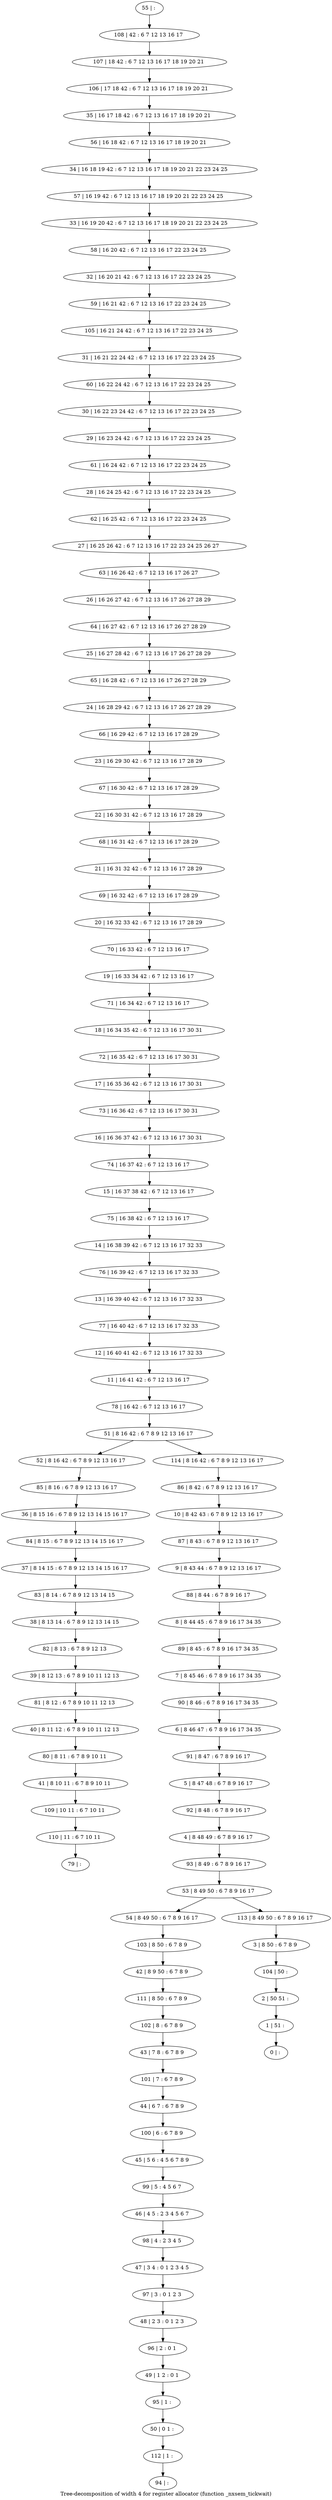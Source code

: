 digraph G {
graph [label="Tree-decomposition of width 4 for register allocator (function _nxsem_tickwait)"]
0[label="0 | : "];
1[label="1 | 51 : "];
2[label="2 | 50 51 : "];
3[label="3 | 8 50 : 6 7 8 9 "];
4[label="4 | 8 48 49 : 6 7 8 9 16 17 "];
5[label="5 | 8 47 48 : 6 7 8 9 16 17 "];
6[label="6 | 8 46 47 : 6 7 8 9 16 17 34 35 "];
7[label="7 | 8 45 46 : 6 7 8 9 16 17 34 35 "];
8[label="8 | 8 44 45 : 6 7 8 9 16 17 34 35 "];
9[label="9 | 8 43 44 : 6 7 8 9 12 13 16 17 "];
10[label="10 | 8 42 43 : 6 7 8 9 12 13 16 17 "];
11[label="11 | 16 41 42 : 6 7 12 13 16 17 "];
12[label="12 | 16 40 41 42 : 6 7 12 13 16 17 32 33 "];
13[label="13 | 16 39 40 42 : 6 7 12 13 16 17 32 33 "];
14[label="14 | 16 38 39 42 : 6 7 12 13 16 17 32 33 "];
15[label="15 | 16 37 38 42 : 6 7 12 13 16 17 "];
16[label="16 | 16 36 37 42 : 6 7 12 13 16 17 30 31 "];
17[label="17 | 16 35 36 42 : 6 7 12 13 16 17 30 31 "];
18[label="18 | 16 34 35 42 : 6 7 12 13 16 17 30 31 "];
19[label="19 | 16 33 34 42 : 6 7 12 13 16 17 "];
20[label="20 | 16 32 33 42 : 6 7 12 13 16 17 28 29 "];
21[label="21 | 16 31 32 42 : 6 7 12 13 16 17 28 29 "];
22[label="22 | 16 30 31 42 : 6 7 12 13 16 17 28 29 "];
23[label="23 | 16 29 30 42 : 6 7 12 13 16 17 28 29 "];
24[label="24 | 16 28 29 42 : 6 7 12 13 16 17 26 27 28 29 "];
25[label="25 | 16 27 28 42 : 6 7 12 13 16 17 26 27 28 29 "];
26[label="26 | 16 26 27 42 : 6 7 12 13 16 17 26 27 28 29 "];
27[label="27 | 16 25 26 42 : 6 7 12 13 16 17 22 23 24 25 26 27 "];
28[label="28 | 16 24 25 42 : 6 7 12 13 16 17 22 23 24 25 "];
29[label="29 | 16 23 24 42 : 6 7 12 13 16 17 22 23 24 25 "];
30[label="30 | 16 22 23 24 42 : 6 7 12 13 16 17 22 23 24 25 "];
31[label="31 | 16 21 22 24 42 : 6 7 12 13 16 17 22 23 24 25 "];
32[label="32 | 16 20 21 42 : 6 7 12 13 16 17 22 23 24 25 "];
33[label="33 | 16 19 20 42 : 6 7 12 13 16 17 18 19 20 21 22 23 24 25 "];
34[label="34 | 16 18 19 42 : 6 7 12 13 16 17 18 19 20 21 22 23 24 25 "];
35[label="35 | 16 17 18 42 : 6 7 12 13 16 17 18 19 20 21 "];
36[label="36 | 8 15 16 : 6 7 8 9 12 13 14 15 16 17 "];
37[label="37 | 8 14 15 : 6 7 8 9 12 13 14 15 16 17 "];
38[label="38 | 8 13 14 : 6 7 8 9 12 13 14 15 "];
39[label="39 | 8 12 13 : 6 7 8 9 10 11 12 13 "];
40[label="40 | 8 11 12 : 6 7 8 9 10 11 12 13 "];
41[label="41 | 8 10 11 : 6 7 8 9 10 11 "];
42[label="42 | 8 9 50 : 6 7 8 9 "];
43[label="43 | 7 8 : 6 7 8 9 "];
44[label="44 | 6 7 : 6 7 8 9 "];
45[label="45 | 5 6 : 4 5 6 7 8 9 "];
46[label="46 | 4 5 : 2 3 4 5 6 7 "];
47[label="47 | 3 4 : 0 1 2 3 4 5 "];
48[label="48 | 2 3 : 0 1 2 3 "];
49[label="49 | 1 2 : 0 1 "];
50[label="50 | 0 1 : "];
51[label="51 | 8 16 42 : 6 7 8 9 12 13 16 17 "];
52[label="52 | 8 16 42 : 6 7 8 9 12 13 16 17 "];
53[label="53 | 8 49 50 : 6 7 8 9 16 17 "];
54[label="54 | 8 49 50 : 6 7 8 9 16 17 "];
55[label="55 | : "];
56[label="56 | 16 18 42 : 6 7 12 13 16 17 18 19 20 21 "];
57[label="57 | 16 19 42 : 6 7 12 13 16 17 18 19 20 21 22 23 24 25 "];
58[label="58 | 16 20 42 : 6 7 12 13 16 17 22 23 24 25 "];
59[label="59 | 16 21 42 : 6 7 12 13 16 17 22 23 24 25 "];
60[label="60 | 16 22 24 42 : 6 7 12 13 16 17 22 23 24 25 "];
61[label="61 | 16 24 42 : 6 7 12 13 16 17 22 23 24 25 "];
62[label="62 | 16 25 42 : 6 7 12 13 16 17 22 23 24 25 "];
63[label="63 | 16 26 42 : 6 7 12 13 16 17 26 27 "];
64[label="64 | 16 27 42 : 6 7 12 13 16 17 26 27 28 29 "];
65[label="65 | 16 28 42 : 6 7 12 13 16 17 26 27 28 29 "];
66[label="66 | 16 29 42 : 6 7 12 13 16 17 28 29 "];
67[label="67 | 16 30 42 : 6 7 12 13 16 17 28 29 "];
68[label="68 | 16 31 42 : 6 7 12 13 16 17 28 29 "];
69[label="69 | 16 32 42 : 6 7 12 13 16 17 28 29 "];
70[label="70 | 16 33 42 : 6 7 12 13 16 17 "];
71[label="71 | 16 34 42 : 6 7 12 13 16 17 "];
72[label="72 | 16 35 42 : 6 7 12 13 16 17 30 31 "];
73[label="73 | 16 36 42 : 6 7 12 13 16 17 30 31 "];
74[label="74 | 16 37 42 : 6 7 12 13 16 17 "];
75[label="75 | 16 38 42 : 6 7 12 13 16 17 "];
76[label="76 | 16 39 42 : 6 7 12 13 16 17 32 33 "];
77[label="77 | 16 40 42 : 6 7 12 13 16 17 32 33 "];
78[label="78 | 16 42 : 6 7 12 13 16 17 "];
79[label="79 | : "];
80[label="80 | 8 11 : 6 7 8 9 10 11 "];
81[label="81 | 8 12 : 6 7 8 9 10 11 12 13 "];
82[label="82 | 8 13 : 6 7 8 9 12 13 "];
83[label="83 | 8 14 : 6 7 8 9 12 13 14 15 "];
84[label="84 | 8 15 : 6 7 8 9 12 13 14 15 16 17 "];
85[label="85 | 8 16 : 6 7 8 9 12 13 16 17 "];
86[label="86 | 8 42 : 6 7 8 9 12 13 16 17 "];
87[label="87 | 8 43 : 6 7 8 9 12 13 16 17 "];
88[label="88 | 8 44 : 6 7 8 9 16 17 "];
89[label="89 | 8 45 : 6 7 8 9 16 17 34 35 "];
90[label="90 | 8 46 : 6 7 8 9 16 17 34 35 "];
91[label="91 | 8 47 : 6 7 8 9 16 17 "];
92[label="92 | 8 48 : 6 7 8 9 16 17 "];
93[label="93 | 8 49 : 6 7 8 9 16 17 "];
94[label="94 | : "];
95[label="95 | 1 : "];
96[label="96 | 2 : 0 1 "];
97[label="97 | 3 : 0 1 2 3 "];
98[label="98 | 4 : 2 3 4 5 "];
99[label="99 | 5 : 4 5 6 7 "];
100[label="100 | 6 : 6 7 8 9 "];
101[label="101 | 7 : 6 7 8 9 "];
102[label="102 | 8 : 6 7 8 9 "];
103[label="103 | 8 50 : 6 7 8 9 "];
104[label="104 | 50 : "];
105[label="105 | 16 21 24 42 : 6 7 12 13 16 17 22 23 24 25 "];
106[label="106 | 17 18 42 : 6 7 12 13 16 17 18 19 20 21 "];
107[label="107 | 18 42 : 6 7 12 13 16 17 18 19 20 21 "];
108[label="108 | 42 : 6 7 12 13 16 17 "];
109[label="109 | 10 11 : 6 7 10 11 "];
110[label="110 | 11 : 6 7 10 11 "];
111[label="111 | 8 50 : 6 7 8 9 "];
112[label="112 | 1 : "];
113[label="113 | 8 49 50 : 6 7 8 9 16 17 "];
114[label="114 | 8 16 42 : 6 7 8 9 12 13 16 17 "];
80->41 ;
40->80 ;
81->40 ;
39->81 ;
82->39 ;
38->82 ;
83->38 ;
37->83 ;
84->37 ;
36->84 ;
85->36 ;
52->85 ;
95->50 ;
49->95 ;
96->49 ;
48->96 ;
97->48 ;
47->97 ;
98->47 ;
46->98 ;
99->46 ;
45->99 ;
100->45 ;
44->100 ;
101->44 ;
43->101 ;
102->43 ;
103->42 ;
54->103 ;
41->109 ;
110->79 ;
109->110 ;
111->102 ;
42->111 ;
112->94 ;
50->112 ;
55->108 ;
108->107 ;
107->106 ;
106->35 ;
35->56 ;
56->34 ;
34->57 ;
57->33 ;
33->58 ;
58->32 ;
32->59 ;
59->105 ;
105->31 ;
31->60 ;
60->30 ;
30->29 ;
29->61 ;
61->28 ;
28->62 ;
62->27 ;
27->63 ;
63->26 ;
26->64 ;
64->25 ;
25->65 ;
65->24 ;
24->66 ;
66->23 ;
23->67 ;
67->22 ;
22->68 ;
68->21 ;
21->69 ;
69->20 ;
20->70 ;
70->19 ;
19->71 ;
71->18 ;
18->72 ;
72->17 ;
17->73 ;
73->16 ;
16->74 ;
74->15 ;
15->75 ;
75->14 ;
14->76 ;
76->13 ;
13->77 ;
77->12 ;
12->11 ;
11->78 ;
78->51 ;
86->10 ;
10->87 ;
87->9 ;
9->88 ;
88->8 ;
8->89 ;
89->7 ;
7->90 ;
90->6 ;
6->91 ;
91->5 ;
5->92 ;
92->4 ;
4->93 ;
93->53 ;
3->104 ;
104->2 ;
2->1 ;
1->0 ;
113->3 ;
114->86 ;
53->54 ;
53->113 ;
51->52 ;
51->114 ;
}
